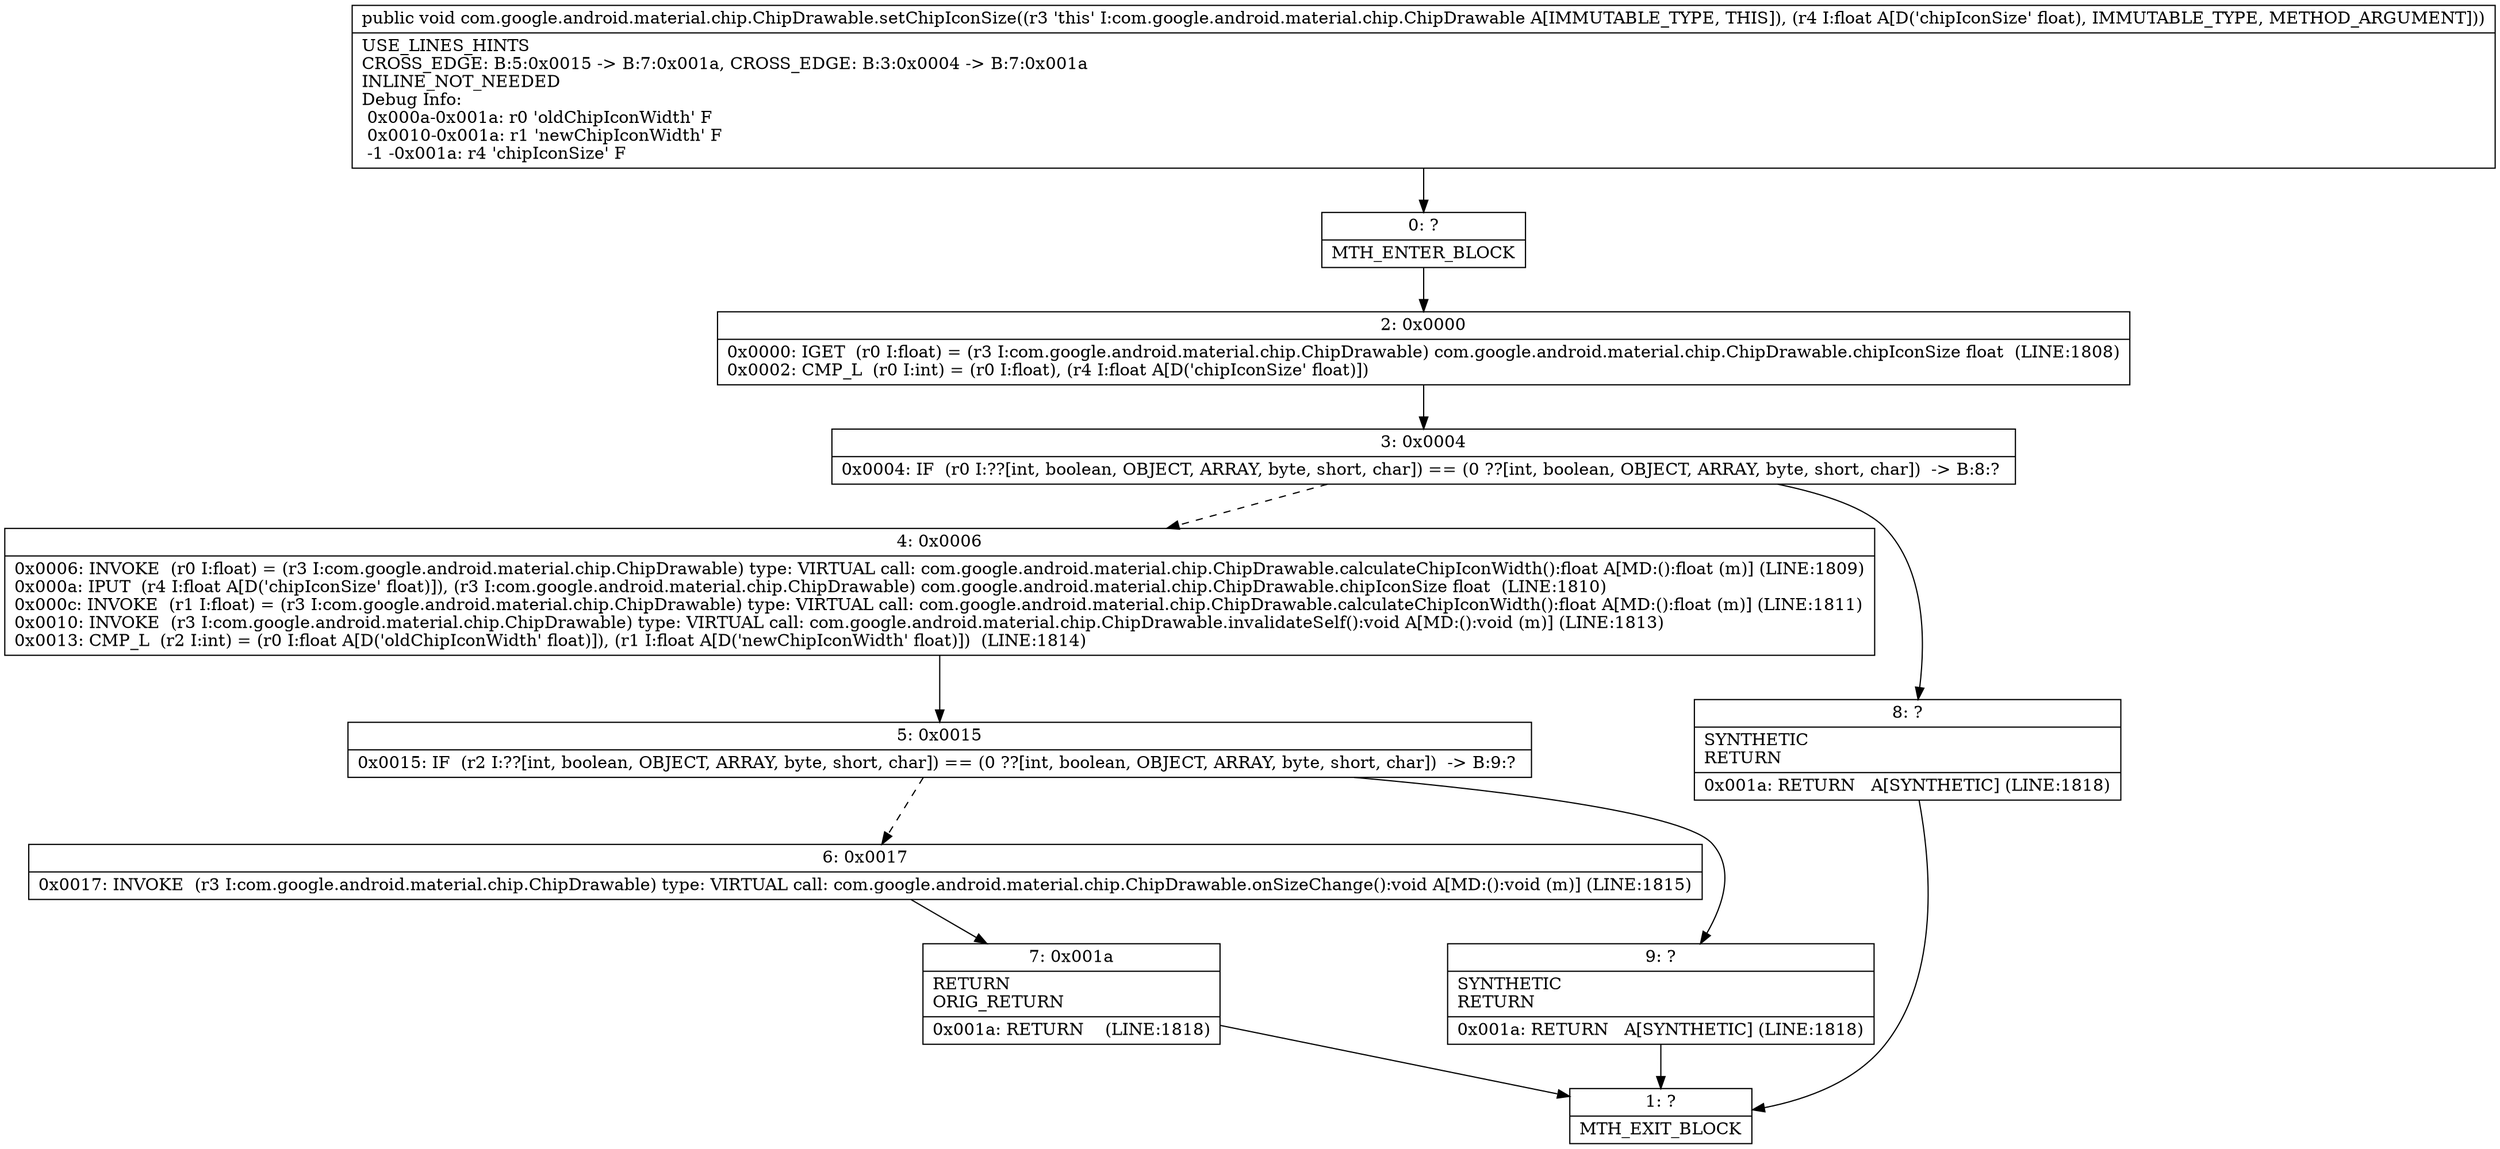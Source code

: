 digraph "CFG forcom.google.android.material.chip.ChipDrawable.setChipIconSize(F)V" {
Node_0 [shape=record,label="{0\:\ ?|MTH_ENTER_BLOCK\l}"];
Node_2 [shape=record,label="{2\:\ 0x0000|0x0000: IGET  (r0 I:float) = (r3 I:com.google.android.material.chip.ChipDrawable) com.google.android.material.chip.ChipDrawable.chipIconSize float  (LINE:1808)\l0x0002: CMP_L  (r0 I:int) = (r0 I:float), (r4 I:float A[D('chipIconSize' float)]) \l}"];
Node_3 [shape=record,label="{3\:\ 0x0004|0x0004: IF  (r0 I:??[int, boolean, OBJECT, ARRAY, byte, short, char]) == (0 ??[int, boolean, OBJECT, ARRAY, byte, short, char])  \-\> B:8:? \l}"];
Node_4 [shape=record,label="{4\:\ 0x0006|0x0006: INVOKE  (r0 I:float) = (r3 I:com.google.android.material.chip.ChipDrawable) type: VIRTUAL call: com.google.android.material.chip.ChipDrawable.calculateChipIconWidth():float A[MD:():float (m)] (LINE:1809)\l0x000a: IPUT  (r4 I:float A[D('chipIconSize' float)]), (r3 I:com.google.android.material.chip.ChipDrawable) com.google.android.material.chip.ChipDrawable.chipIconSize float  (LINE:1810)\l0x000c: INVOKE  (r1 I:float) = (r3 I:com.google.android.material.chip.ChipDrawable) type: VIRTUAL call: com.google.android.material.chip.ChipDrawable.calculateChipIconWidth():float A[MD:():float (m)] (LINE:1811)\l0x0010: INVOKE  (r3 I:com.google.android.material.chip.ChipDrawable) type: VIRTUAL call: com.google.android.material.chip.ChipDrawable.invalidateSelf():void A[MD:():void (m)] (LINE:1813)\l0x0013: CMP_L  (r2 I:int) = (r0 I:float A[D('oldChipIconWidth' float)]), (r1 I:float A[D('newChipIconWidth' float)])  (LINE:1814)\l}"];
Node_5 [shape=record,label="{5\:\ 0x0015|0x0015: IF  (r2 I:??[int, boolean, OBJECT, ARRAY, byte, short, char]) == (0 ??[int, boolean, OBJECT, ARRAY, byte, short, char])  \-\> B:9:? \l}"];
Node_6 [shape=record,label="{6\:\ 0x0017|0x0017: INVOKE  (r3 I:com.google.android.material.chip.ChipDrawable) type: VIRTUAL call: com.google.android.material.chip.ChipDrawable.onSizeChange():void A[MD:():void (m)] (LINE:1815)\l}"];
Node_7 [shape=record,label="{7\:\ 0x001a|RETURN\lORIG_RETURN\l|0x001a: RETURN    (LINE:1818)\l}"];
Node_1 [shape=record,label="{1\:\ ?|MTH_EXIT_BLOCK\l}"];
Node_9 [shape=record,label="{9\:\ ?|SYNTHETIC\lRETURN\l|0x001a: RETURN   A[SYNTHETIC] (LINE:1818)\l}"];
Node_8 [shape=record,label="{8\:\ ?|SYNTHETIC\lRETURN\l|0x001a: RETURN   A[SYNTHETIC] (LINE:1818)\l}"];
MethodNode[shape=record,label="{public void com.google.android.material.chip.ChipDrawable.setChipIconSize((r3 'this' I:com.google.android.material.chip.ChipDrawable A[IMMUTABLE_TYPE, THIS]), (r4 I:float A[D('chipIconSize' float), IMMUTABLE_TYPE, METHOD_ARGUMENT]))  | USE_LINES_HINTS\lCROSS_EDGE: B:5:0x0015 \-\> B:7:0x001a, CROSS_EDGE: B:3:0x0004 \-\> B:7:0x001a\lINLINE_NOT_NEEDED\lDebug Info:\l  0x000a\-0x001a: r0 'oldChipIconWidth' F\l  0x0010\-0x001a: r1 'newChipIconWidth' F\l  \-1 \-0x001a: r4 'chipIconSize' F\l}"];
MethodNode -> Node_0;Node_0 -> Node_2;
Node_2 -> Node_3;
Node_3 -> Node_4[style=dashed];
Node_3 -> Node_8;
Node_4 -> Node_5;
Node_5 -> Node_6[style=dashed];
Node_5 -> Node_9;
Node_6 -> Node_7;
Node_7 -> Node_1;
Node_9 -> Node_1;
Node_8 -> Node_1;
}

